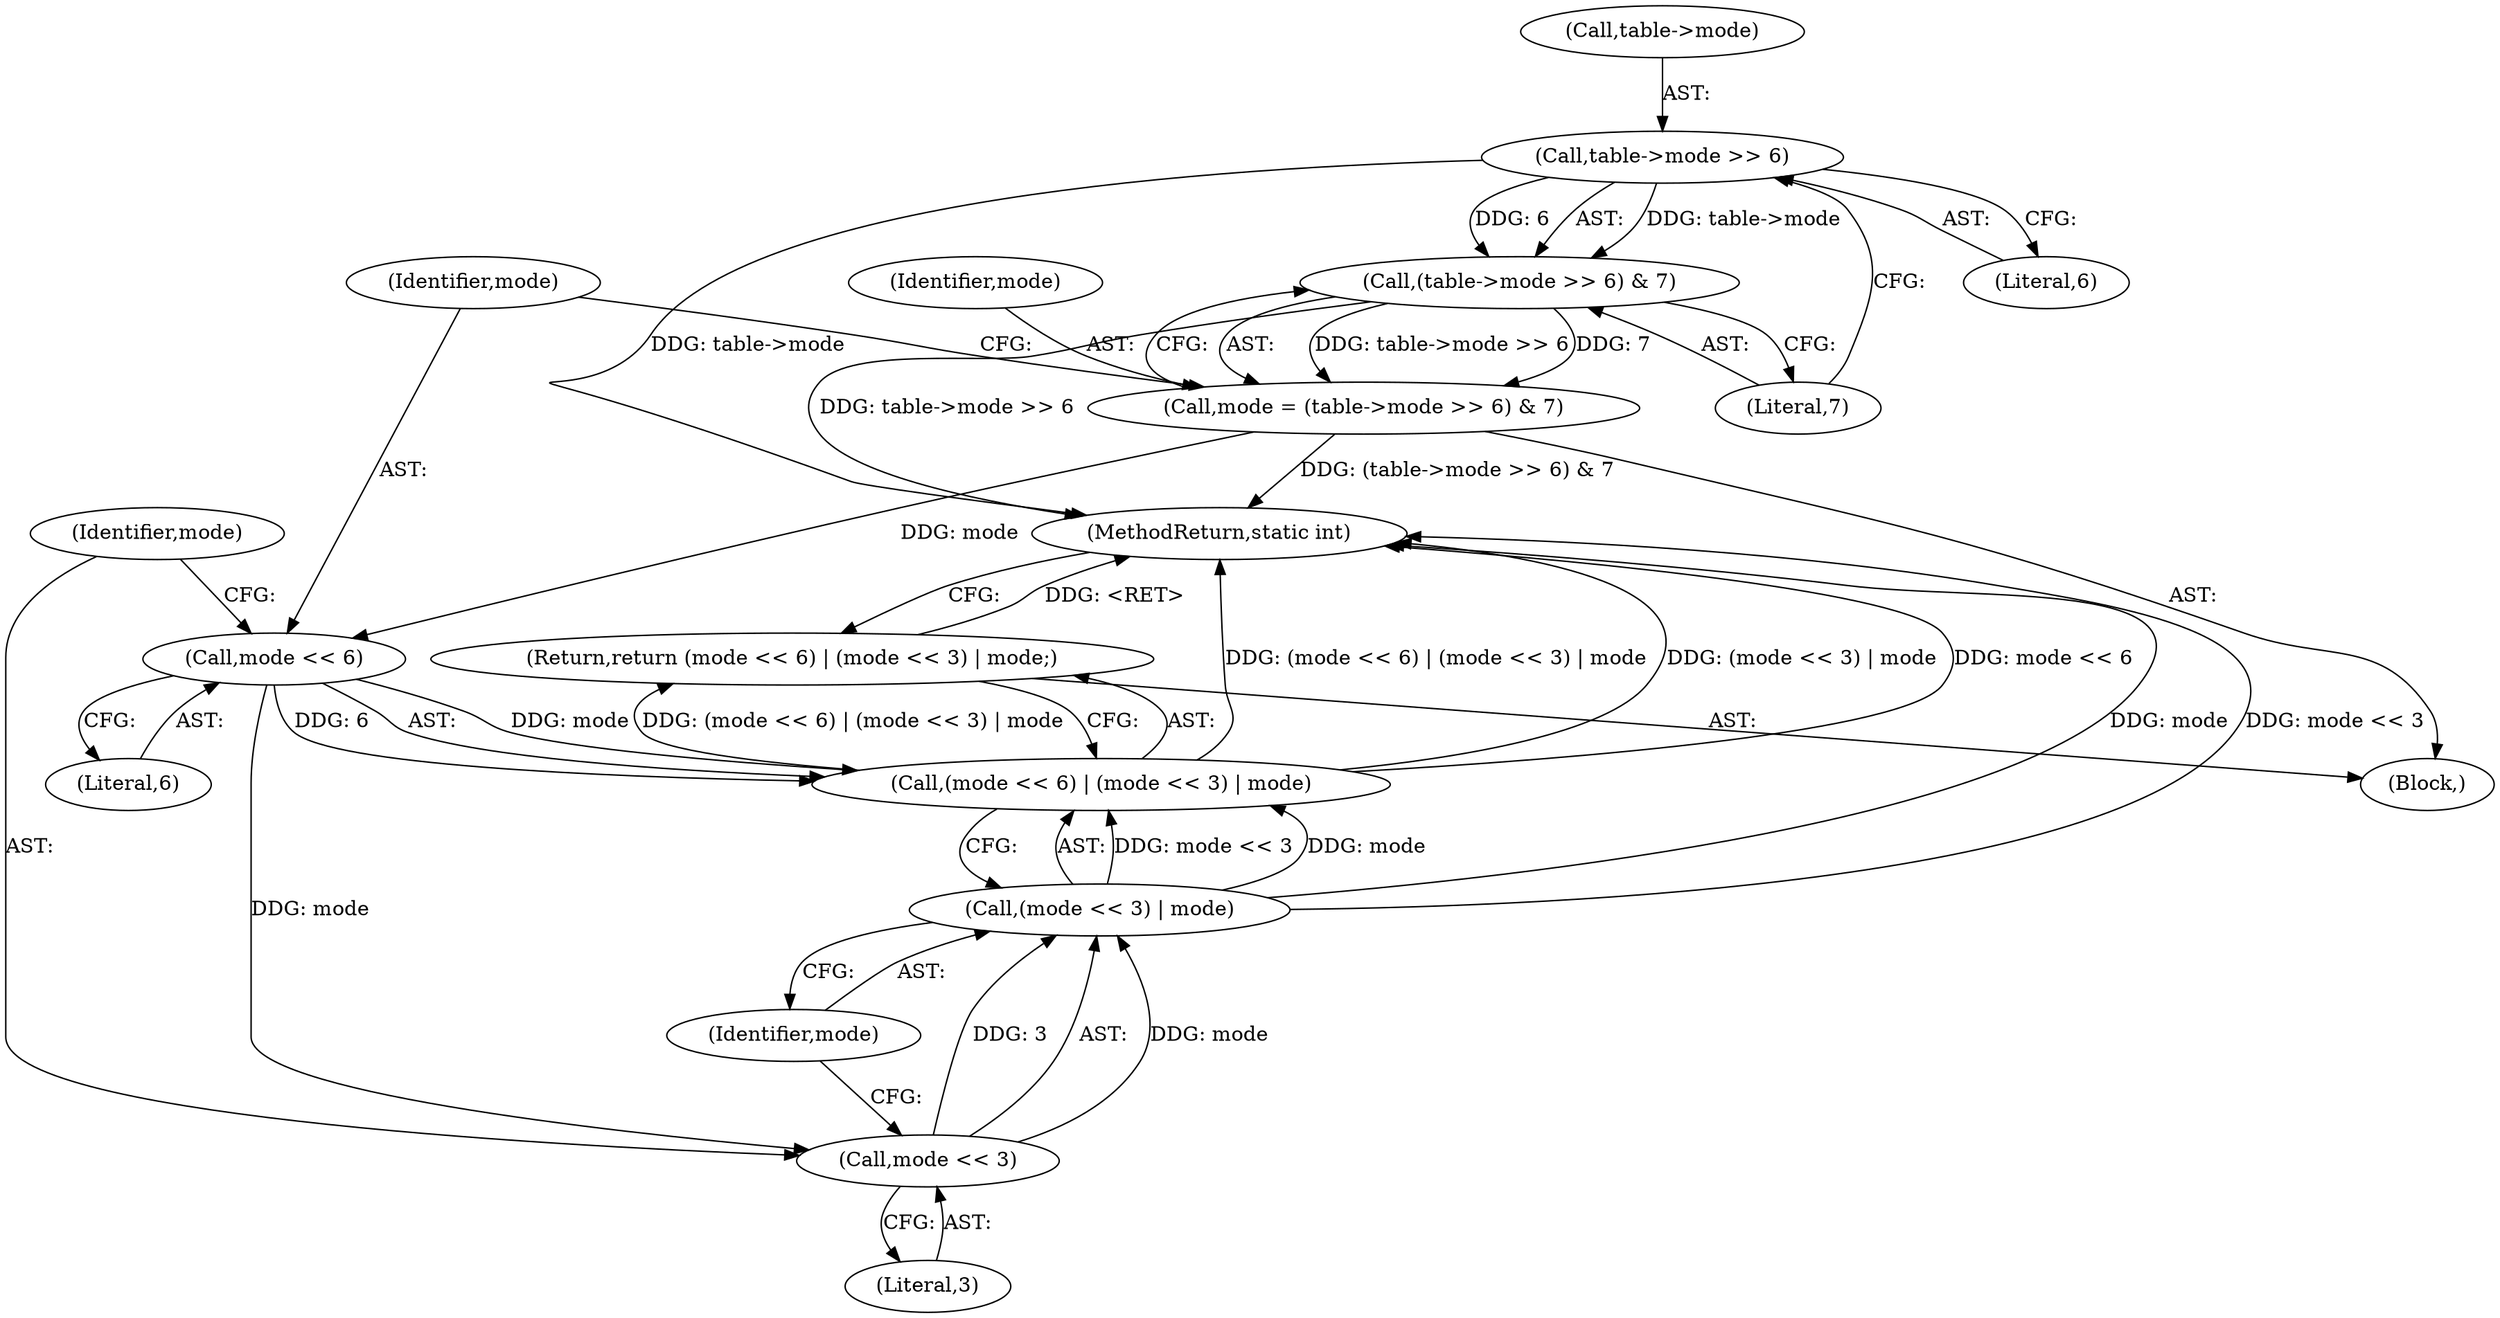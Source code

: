 digraph "0_linux_2433c8f094a008895e66f25bd1773cdb01c91d01@pointer" {
"1000137" [label="(Call,table->mode >> 6)"];
"1000136" [label="(Call,(table->mode >> 6) & 7)"];
"1000134" [label="(Call,mode = (table->mode >> 6) & 7)"];
"1000145" [label="(Call,mode << 6)"];
"1000144" [label="(Call,(mode << 6) | (mode << 3) | mode)"];
"1000143" [label="(Return,return (mode << 6) | (mode << 3) | mode;)"];
"1000149" [label="(Call,mode << 3)"];
"1000148" [label="(Call,(mode << 3) | mode)"];
"1000151" [label="(Literal,3)"];
"1000142" [label="(Literal,7)"];
"1000146" [label="(Identifier,mode)"];
"1000143" [label="(Return,return (mode << 6) | (mode << 3) | mode;)"];
"1000148" [label="(Call,(mode << 3) | mode)"];
"1000132" [label="(Block,)"];
"1000137" [label="(Call,table->mode >> 6)"];
"1000178" [label="(MethodReturn,static int)"];
"1000135" [label="(Identifier,mode)"];
"1000145" [label="(Call,mode << 6)"];
"1000144" [label="(Call,(mode << 6) | (mode << 3) | mode)"];
"1000152" [label="(Identifier,mode)"];
"1000149" [label="(Call,mode << 3)"];
"1000150" [label="(Identifier,mode)"];
"1000134" [label="(Call,mode = (table->mode >> 6) & 7)"];
"1000141" [label="(Literal,6)"];
"1000136" [label="(Call,(table->mode >> 6) & 7)"];
"1000147" [label="(Literal,6)"];
"1000138" [label="(Call,table->mode)"];
"1000137" -> "1000136"  [label="AST: "];
"1000137" -> "1000141"  [label="CFG: "];
"1000138" -> "1000137"  [label="AST: "];
"1000141" -> "1000137"  [label="AST: "];
"1000142" -> "1000137"  [label="CFG: "];
"1000137" -> "1000178"  [label="DDG: table->mode"];
"1000137" -> "1000136"  [label="DDG: table->mode"];
"1000137" -> "1000136"  [label="DDG: 6"];
"1000136" -> "1000134"  [label="AST: "];
"1000136" -> "1000142"  [label="CFG: "];
"1000142" -> "1000136"  [label="AST: "];
"1000134" -> "1000136"  [label="CFG: "];
"1000136" -> "1000178"  [label="DDG: table->mode >> 6"];
"1000136" -> "1000134"  [label="DDG: table->mode >> 6"];
"1000136" -> "1000134"  [label="DDG: 7"];
"1000134" -> "1000132"  [label="AST: "];
"1000135" -> "1000134"  [label="AST: "];
"1000146" -> "1000134"  [label="CFG: "];
"1000134" -> "1000178"  [label="DDG: (table->mode >> 6) & 7"];
"1000134" -> "1000145"  [label="DDG: mode"];
"1000145" -> "1000144"  [label="AST: "];
"1000145" -> "1000147"  [label="CFG: "];
"1000146" -> "1000145"  [label="AST: "];
"1000147" -> "1000145"  [label="AST: "];
"1000150" -> "1000145"  [label="CFG: "];
"1000145" -> "1000144"  [label="DDG: mode"];
"1000145" -> "1000144"  [label="DDG: 6"];
"1000145" -> "1000149"  [label="DDG: mode"];
"1000144" -> "1000143"  [label="AST: "];
"1000144" -> "1000148"  [label="CFG: "];
"1000148" -> "1000144"  [label="AST: "];
"1000143" -> "1000144"  [label="CFG: "];
"1000144" -> "1000178"  [label="DDG: (mode << 6) | (mode << 3) | mode"];
"1000144" -> "1000178"  [label="DDG: (mode << 3) | mode"];
"1000144" -> "1000178"  [label="DDG: mode << 6"];
"1000144" -> "1000143"  [label="DDG: (mode << 6) | (mode << 3) | mode"];
"1000148" -> "1000144"  [label="DDG: mode << 3"];
"1000148" -> "1000144"  [label="DDG: mode"];
"1000143" -> "1000132"  [label="AST: "];
"1000178" -> "1000143"  [label="CFG: "];
"1000143" -> "1000178"  [label="DDG: <RET>"];
"1000149" -> "1000148"  [label="AST: "];
"1000149" -> "1000151"  [label="CFG: "];
"1000150" -> "1000149"  [label="AST: "];
"1000151" -> "1000149"  [label="AST: "];
"1000152" -> "1000149"  [label="CFG: "];
"1000149" -> "1000148"  [label="DDG: mode"];
"1000149" -> "1000148"  [label="DDG: 3"];
"1000148" -> "1000152"  [label="CFG: "];
"1000152" -> "1000148"  [label="AST: "];
"1000148" -> "1000178"  [label="DDG: mode"];
"1000148" -> "1000178"  [label="DDG: mode << 3"];
}
